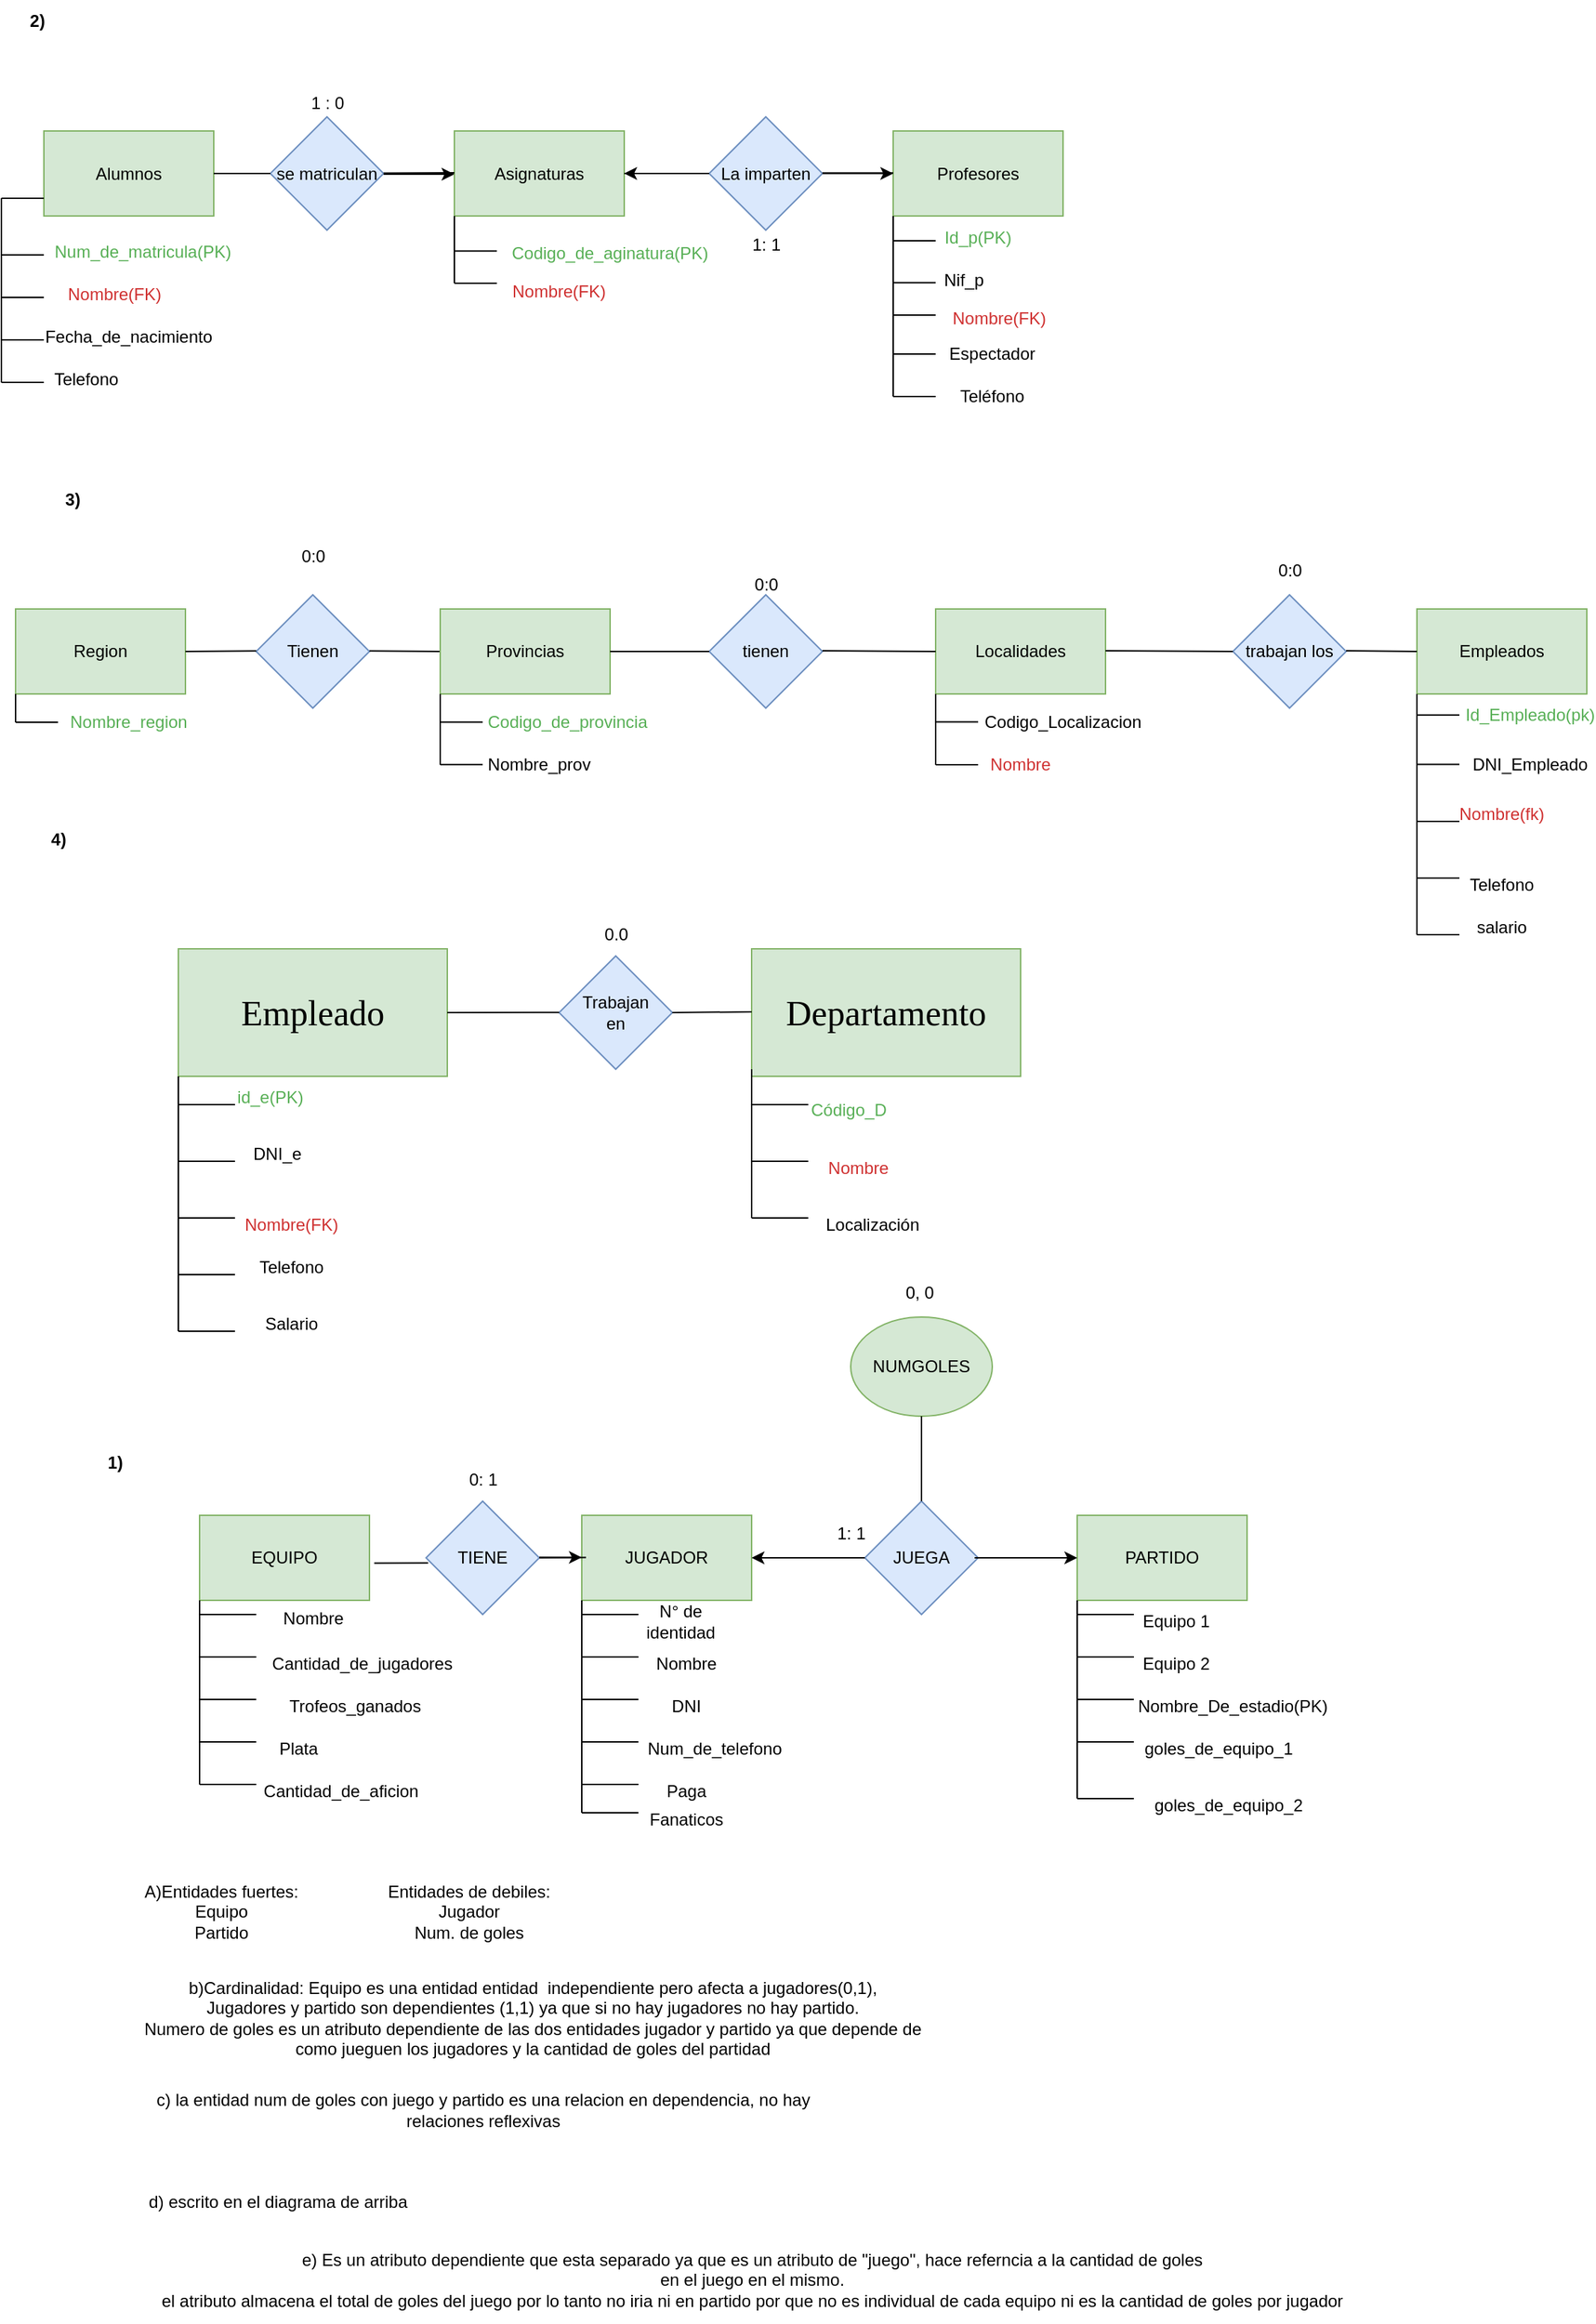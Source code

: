 <mxfile version="21.3.3" type="github">
  <diagram name="Página-1" id="0Hn8TfljZwWxdnF6DUkm">
    <mxGraphModel dx="897" dy="712" grid="1" gridSize="10" guides="1" tooltips="1" connect="1" arrows="1" fold="1" page="1" pageScale="1" pageWidth="827" pageHeight="1169" math="0" shadow="0">
      <root>
        <mxCell id="0" />
        <mxCell id="1" parent="0" />
        <mxCell id="utqlpFQej-7Dy-AqB1Q6-6" value="Alumnos" style="rounded=0;whiteSpace=wrap;html=1;fillColor=#d5e8d4;strokeColor=#82b366;" parent="1" vertex="1">
          <mxGeometry x="50" y="152.5" width="120" height="60" as="geometry" />
        </mxCell>
        <mxCell id="utqlpFQej-7Dy-AqB1Q6-8" value="Asignaturas" style="rounded=0;whiteSpace=wrap;html=1;fillColor=#d5e8d4;strokeColor=#82b366;" parent="1" vertex="1">
          <mxGeometry x="340" y="152.5" width="120" height="60" as="geometry" />
        </mxCell>
        <mxCell id="utqlpFQej-7Dy-AqB1Q6-10" value="se matriculan" style="rhombus;whiteSpace=wrap;html=1;fillColor=#dae8fc;strokeColor=#6c8ebf;" parent="1" vertex="1">
          <mxGeometry x="210" y="142.5" width="80" height="80" as="geometry" />
        </mxCell>
        <mxCell id="utqlpFQej-7Dy-AqB1Q6-14" value="" style="endArrow=none;html=1;rounded=0;entryX=0;entryY=0.5;entryDx=0;entryDy=0;exitX=1;exitY=0.5;exitDx=0;exitDy=0;" parent="1" source="utqlpFQej-7Dy-AqB1Q6-6" target="utqlpFQej-7Dy-AqB1Q6-10" edge="1">
          <mxGeometry width="50" height="50" relative="1" as="geometry">
            <mxPoint x="170" y="190" as="sourcePoint" />
            <mxPoint x="220" y="140" as="targetPoint" />
          </mxGeometry>
        </mxCell>
        <mxCell id="utqlpFQej-7Dy-AqB1Q6-16" value="" style="endArrow=none;html=1;rounded=0;" parent="1" edge="1">
          <mxGeometry width="50" height="50" relative="1" as="geometry">
            <mxPoint x="290" y="182.21" as="sourcePoint" />
            <mxPoint x="340" y="182" as="targetPoint" />
            <Array as="points" />
          </mxGeometry>
        </mxCell>
        <mxCell id="utqlpFQej-7Dy-AqB1Q6-17" value="Profesores" style="rounded=0;whiteSpace=wrap;html=1;fillColor=#d5e8d4;strokeColor=#82b366;" parent="1" vertex="1">
          <mxGeometry x="650" y="152.5" width="120" height="60" as="geometry" />
        </mxCell>
        <mxCell id="utqlpFQej-7Dy-AqB1Q6-18" value="La imparten" style="rhombus;whiteSpace=wrap;html=1;fillColor=#dae8fc;strokeColor=#6c8ebf;" parent="1" vertex="1">
          <mxGeometry x="520" y="142.5" width="80" height="80" as="geometry" />
        </mxCell>
        <mxCell id="utqlpFQej-7Dy-AqB1Q6-19" value="" style="endArrow=none;html=1;rounded=0;exitX=1;exitY=0.5;exitDx=0;exitDy=0;entryX=0;entryY=0.5;entryDx=0;entryDy=0;" parent="1" source="utqlpFQej-7Dy-AqB1Q6-8" target="utqlpFQej-7Dy-AqB1Q6-18" edge="1">
          <mxGeometry width="50" height="50" relative="1" as="geometry">
            <mxPoint x="470" y="182.16" as="sourcePoint" />
            <mxPoint x="530" y="182.16" as="targetPoint" />
          </mxGeometry>
        </mxCell>
        <mxCell id="utqlpFQej-7Dy-AqB1Q6-20" value="" style="endArrow=none;html=1;rounded=0;" parent="1" edge="1">
          <mxGeometry width="50" height="50" relative="1" as="geometry">
            <mxPoint x="600" y="182.16" as="sourcePoint" />
            <mxPoint x="650" y="182.16" as="targetPoint" />
          </mxGeometry>
        </mxCell>
        <mxCell id="utqlpFQej-7Dy-AqB1Q6-30" value="" style="endArrow=none;html=1;rounded=0;" parent="1" edge="1">
          <mxGeometry width="50" height="50" relative="1" as="geometry">
            <mxPoint x="20" y="200" as="sourcePoint" />
            <mxPoint x="50" y="200" as="targetPoint" />
            <Array as="points" />
          </mxGeometry>
        </mxCell>
        <mxCell id="utqlpFQej-7Dy-AqB1Q6-31" value="" style="endArrow=none;html=1;rounded=0;" parent="1" edge="1">
          <mxGeometry width="50" height="50" relative="1" as="geometry">
            <mxPoint x="20" y="330" as="sourcePoint" />
            <mxPoint x="20" y="200" as="targetPoint" />
          </mxGeometry>
        </mxCell>
        <mxCell id="utqlpFQej-7Dy-AqB1Q6-32" value="" style="endArrow=none;html=1;rounded=0;" parent="1" edge="1">
          <mxGeometry width="50" height="50" relative="1" as="geometry">
            <mxPoint x="20" y="240" as="sourcePoint" />
            <mxPoint x="50" y="240" as="targetPoint" />
            <Array as="points">
              <mxPoint x="40" y="240" />
            </Array>
          </mxGeometry>
        </mxCell>
        <mxCell id="utqlpFQej-7Dy-AqB1Q6-33" value="" style="endArrow=none;html=1;rounded=0;" parent="1" edge="1">
          <mxGeometry width="50" height="50" relative="1" as="geometry">
            <mxPoint x="20" y="270" as="sourcePoint" />
            <mxPoint x="50" y="270" as="targetPoint" />
            <Array as="points">
              <mxPoint x="40" y="270" />
            </Array>
          </mxGeometry>
        </mxCell>
        <mxCell id="utqlpFQej-7Dy-AqB1Q6-34" value="" style="endArrow=none;html=1;rounded=0;" parent="1" edge="1">
          <mxGeometry width="50" height="50" relative="1" as="geometry">
            <mxPoint x="20" y="300" as="sourcePoint" />
            <mxPoint x="50" y="300" as="targetPoint" />
            <Array as="points">
              <mxPoint x="40" y="300" />
            </Array>
          </mxGeometry>
        </mxCell>
        <mxCell id="utqlpFQej-7Dy-AqB1Q6-35" value="" style="endArrow=none;html=1;rounded=0;" parent="1" edge="1">
          <mxGeometry width="50" height="50" relative="1" as="geometry">
            <mxPoint x="20" y="330" as="sourcePoint" />
            <mxPoint x="50" y="330" as="targetPoint" />
            <Array as="points">
              <mxPoint x="40" y="330" />
            </Array>
          </mxGeometry>
        </mxCell>
        <mxCell id="utqlpFQej-7Dy-AqB1Q6-36" value="&lt;font color=&quot;#57af55&quot;&gt;Num_de_matricula(PK)&lt;/font&gt;" style="text;html=1;strokeColor=none;fillColor=none;align=center;verticalAlign=middle;whiteSpace=wrap;rounded=0;" parent="1" vertex="1">
          <mxGeometry x="55" y="222.5" width="130" height="30" as="geometry" />
        </mxCell>
        <mxCell id="utqlpFQej-7Dy-AqB1Q6-37" value="&lt;font color=&quot;#cf3030&quot;&gt;Nombre(FK)&lt;/font&gt;" style="text;html=1;strokeColor=none;fillColor=none;align=center;verticalAlign=middle;whiteSpace=wrap;rounded=0;" parent="1" vertex="1">
          <mxGeometry x="60" y="252.5" width="80" height="30" as="geometry" />
        </mxCell>
        <mxCell id="utqlpFQej-7Dy-AqB1Q6-38" value="Fecha_de_nacimiento" style="text;html=1;strokeColor=none;fillColor=none;align=center;verticalAlign=middle;whiteSpace=wrap;rounded=0;" parent="1" vertex="1">
          <mxGeometry x="40" y="282.5" width="140" height="30" as="geometry" />
        </mxCell>
        <mxCell id="utqlpFQej-7Dy-AqB1Q6-39" value="Telefono" style="text;html=1;strokeColor=none;fillColor=none;align=center;verticalAlign=middle;whiteSpace=wrap;rounded=0;" parent="1" vertex="1">
          <mxGeometry x="50" y="312.5" width="60" height="30" as="geometry" />
        </mxCell>
        <mxCell id="utqlpFQej-7Dy-AqB1Q6-40" value="" style="endArrow=none;html=1;rounded=0;" parent="1" edge="1">
          <mxGeometry width="50" height="50" relative="1" as="geometry">
            <mxPoint x="340" y="250" as="sourcePoint" />
            <mxPoint x="340" y="212.5" as="targetPoint" />
          </mxGeometry>
        </mxCell>
        <mxCell id="utqlpFQej-7Dy-AqB1Q6-41" value="" style="endArrow=none;html=1;rounded=0;" parent="1" edge="1">
          <mxGeometry width="50" height="50" relative="1" as="geometry">
            <mxPoint x="340" y="237.26" as="sourcePoint" />
            <mxPoint x="370" y="237.26" as="targetPoint" />
            <Array as="points">
              <mxPoint x="360" y="237.26" />
            </Array>
          </mxGeometry>
        </mxCell>
        <mxCell id="utqlpFQej-7Dy-AqB1Q6-42" value="" style="endArrow=none;html=1;rounded=0;" parent="1" edge="1">
          <mxGeometry width="50" height="50" relative="1" as="geometry">
            <mxPoint x="340" y="260" as="sourcePoint" />
            <mxPoint x="340" y="245" as="targetPoint" />
          </mxGeometry>
        </mxCell>
        <mxCell id="utqlpFQej-7Dy-AqB1Q6-43" value="" style="endArrow=none;html=1;rounded=0;" parent="1" edge="1">
          <mxGeometry width="50" height="50" relative="1" as="geometry">
            <mxPoint x="340" y="260" as="sourcePoint" />
            <mxPoint x="370" y="260" as="targetPoint" />
            <Array as="points">
              <mxPoint x="360" y="260" />
            </Array>
          </mxGeometry>
        </mxCell>
        <mxCell id="utqlpFQej-7Dy-AqB1Q6-44" value="&lt;font color=&quot;#57af55&quot;&gt;Codigo_de_aginatura(PK)&lt;/font&gt;" style="text;html=1;strokeColor=none;fillColor=none;align=center;verticalAlign=middle;whiteSpace=wrap;rounded=0;" parent="1" vertex="1">
          <mxGeometry x="390" y="225" width="120" height="27.5" as="geometry" />
        </mxCell>
        <mxCell id="utqlpFQej-7Dy-AqB1Q6-45" value="&lt;font color=&quot;#cf3030&quot;&gt;Nombre(FK)&lt;/font&gt;" style="text;html=1;strokeColor=none;fillColor=none;align=center;verticalAlign=middle;whiteSpace=wrap;rounded=0;" parent="1" vertex="1">
          <mxGeometry x="354" y="252.5" width="120" height="27.5" as="geometry" />
        </mxCell>
        <mxCell id="utqlpFQej-7Dy-AqB1Q6-46" value="" style="endArrow=none;html=1;rounded=0;" parent="1" edge="1">
          <mxGeometry width="50" height="50" relative="1" as="geometry">
            <mxPoint x="650" y="250" as="sourcePoint" />
            <mxPoint x="650" y="212.5" as="targetPoint" />
          </mxGeometry>
        </mxCell>
        <mxCell id="utqlpFQej-7Dy-AqB1Q6-47" value="" style="endArrow=none;html=1;rounded=0;" parent="1" edge="1">
          <mxGeometry width="50" height="50" relative="1" as="geometry">
            <mxPoint x="650" y="230" as="sourcePoint" />
            <mxPoint x="680" y="230" as="targetPoint" />
            <Array as="points">
              <mxPoint x="670" y="230" />
            </Array>
          </mxGeometry>
        </mxCell>
        <mxCell id="utqlpFQej-7Dy-AqB1Q6-48" value="" style="endArrow=none;html=1;rounded=0;" parent="1" edge="1">
          <mxGeometry width="50" height="50" relative="1" as="geometry">
            <mxPoint x="650" y="259.6" as="sourcePoint" />
            <mxPoint x="680" y="259.6" as="targetPoint" />
            <Array as="points">
              <mxPoint x="670" y="259.6" />
            </Array>
          </mxGeometry>
        </mxCell>
        <mxCell id="utqlpFQej-7Dy-AqB1Q6-49" value="" style="endArrow=none;html=1;rounded=0;" parent="1" edge="1">
          <mxGeometry width="50" height="50" relative="1" as="geometry">
            <mxPoint x="650" y="286.25" as="sourcePoint" />
            <mxPoint x="650" y="248.75" as="targetPoint" />
          </mxGeometry>
        </mxCell>
        <mxCell id="utqlpFQej-7Dy-AqB1Q6-50" value="" style="endArrow=none;html=1;rounded=0;" parent="1" edge="1">
          <mxGeometry width="50" height="50" relative="1" as="geometry">
            <mxPoint x="650" y="282.5" as="sourcePoint" />
            <mxPoint x="680" y="282.5" as="targetPoint" />
            <Array as="points">
              <mxPoint x="670" y="282.5" />
            </Array>
          </mxGeometry>
        </mxCell>
        <mxCell id="utqlpFQej-7Dy-AqB1Q6-51" value="" style="endArrow=none;html=1;rounded=0;" parent="1" edge="1">
          <mxGeometry width="50" height="50" relative="1" as="geometry">
            <mxPoint x="650" y="310" as="sourcePoint" />
            <mxPoint x="680" y="310" as="targetPoint" />
            <Array as="points" />
          </mxGeometry>
        </mxCell>
        <mxCell id="utqlpFQej-7Dy-AqB1Q6-52" value="" style="endArrow=none;html=1;rounded=0;" parent="1" edge="1">
          <mxGeometry width="50" height="50" relative="1" as="geometry">
            <mxPoint x="650" y="310" as="sourcePoint" />
            <mxPoint x="650" y="282.5" as="targetPoint" />
          </mxGeometry>
        </mxCell>
        <mxCell id="utqlpFQej-7Dy-AqB1Q6-53" value="" style="endArrow=none;html=1;rounded=0;" parent="1" edge="1">
          <mxGeometry width="50" height="50" relative="1" as="geometry">
            <mxPoint x="650" y="340.0" as="sourcePoint" />
            <mxPoint x="680" y="340.0" as="targetPoint" />
            <Array as="points">
              <mxPoint x="670" y="340.0" />
            </Array>
          </mxGeometry>
        </mxCell>
        <mxCell id="utqlpFQej-7Dy-AqB1Q6-54" value="&lt;font color=&quot;#57af55&quot;&gt;Id_p(PK)&lt;/font&gt;" style="text;html=1;strokeColor=none;fillColor=none;align=center;verticalAlign=middle;whiteSpace=wrap;rounded=0;" parent="1" vertex="1">
          <mxGeometry x="680" y="212.5" width="60" height="30" as="geometry" />
        </mxCell>
        <mxCell id="utqlpFQej-7Dy-AqB1Q6-55" value="&lt;font color=&quot;#cf3030&quot;&gt;Nombre(FK)&lt;/font&gt;" style="text;html=1;strokeColor=none;fillColor=none;align=center;verticalAlign=middle;whiteSpace=wrap;rounded=0;" parent="1" vertex="1">
          <mxGeometry x="700" y="270" width="50" height="30" as="geometry" />
        </mxCell>
        <mxCell id="utqlpFQej-7Dy-AqB1Q6-56" value="Nif_p" style="text;html=1;strokeColor=none;fillColor=none;align=center;verticalAlign=middle;whiteSpace=wrap;rounded=0;" parent="1" vertex="1">
          <mxGeometry x="670" y="242.5" width="60" height="30" as="geometry" />
        </mxCell>
        <mxCell id="utqlpFQej-7Dy-AqB1Q6-57" value="" style="endArrow=none;html=1;rounded=0;" parent="1" edge="1">
          <mxGeometry width="50" height="50" relative="1" as="geometry">
            <mxPoint x="650" y="340" as="sourcePoint" />
            <mxPoint x="650" y="300" as="targetPoint" />
          </mxGeometry>
        </mxCell>
        <mxCell id="utqlpFQej-7Dy-AqB1Q6-58" value="Espectador" style="text;html=1;strokeColor=none;fillColor=none;align=center;verticalAlign=middle;whiteSpace=wrap;rounded=0;" parent="1" vertex="1">
          <mxGeometry x="690" y="290" width="60" height="40" as="geometry" />
        </mxCell>
        <mxCell id="utqlpFQej-7Dy-AqB1Q6-59" value="Teléfono" style="text;html=1;strokeColor=none;fillColor=none;align=center;verticalAlign=middle;whiteSpace=wrap;rounded=0;" parent="1" vertex="1">
          <mxGeometry x="690" y="320" width="60" height="40" as="geometry" />
        </mxCell>
        <mxCell id="utqlpFQej-7Dy-AqB1Q6-60" value="&lt;b&gt;2)&lt;/b&gt;" style="text;html=1;align=center;verticalAlign=middle;resizable=0;points=[];autosize=1;strokeColor=none;fillColor=none;" parent="1" vertex="1">
          <mxGeometry x="30" y="60" width="30" height="30" as="geometry" />
        </mxCell>
        <mxCell id="utqlpFQej-7Dy-AqB1Q6-61" value="&lt;b&gt;3)&lt;/b&gt;" style="text;html=1;align=center;verticalAlign=middle;resizable=0;points=[];autosize=1;strokeColor=none;fillColor=none;" parent="1" vertex="1">
          <mxGeometry x="55" y="398" width="30" height="30" as="geometry" />
        </mxCell>
        <mxCell id="utqlpFQej-7Dy-AqB1Q6-62" value="Region" style="rounded=0;whiteSpace=wrap;html=1;fillColor=#d5e8d4;strokeColor=#82b366;" parent="1" vertex="1">
          <mxGeometry x="30" y="490" width="120" height="60" as="geometry" />
        </mxCell>
        <mxCell id="utqlpFQej-7Dy-AqB1Q6-63" value="Tienen" style="rhombus;whiteSpace=wrap;html=1;fillColor=#dae8fc;strokeColor=#6c8ebf;" parent="1" vertex="1">
          <mxGeometry x="200" y="480" width="80" height="80" as="geometry" />
        </mxCell>
        <mxCell id="utqlpFQej-7Dy-AqB1Q6-65" value="" style="endArrow=none;html=1;rounded=0;entryX=0;entryY=0.5;entryDx=0;entryDy=0;exitX=1;exitY=0.5;exitDx=0;exitDy=0;" parent="1" source="utqlpFQej-7Dy-AqB1Q6-62" edge="1">
          <mxGeometry width="50" height="50" relative="1" as="geometry">
            <mxPoint x="160" y="519.57" as="sourcePoint" />
            <mxPoint x="200" y="519.57" as="targetPoint" />
          </mxGeometry>
        </mxCell>
        <mxCell id="utqlpFQej-7Dy-AqB1Q6-66" value="" style="endArrow=none;html=1;rounded=0;exitX=1;exitY=0.5;exitDx=0;exitDy=0;" parent="1" edge="1">
          <mxGeometry width="50" height="50" relative="1" as="geometry">
            <mxPoint x="280" y="519.57" as="sourcePoint" />
            <mxPoint x="330" y="520" as="targetPoint" />
          </mxGeometry>
        </mxCell>
        <mxCell id="utqlpFQej-7Dy-AqB1Q6-67" value="Provincias" style="rounded=0;whiteSpace=wrap;html=1;fillColor=#d5e8d4;strokeColor=#82b366;" parent="1" vertex="1">
          <mxGeometry x="330" y="490" width="120" height="60" as="geometry" />
        </mxCell>
        <mxCell id="utqlpFQej-7Dy-AqB1Q6-68" value="" style="endArrow=classic;html=1;rounded=0;entryX=1;entryY=0.5;entryDx=0;entryDy=0;" parent="1" source="utqlpFQej-7Dy-AqB1Q6-18" target="utqlpFQej-7Dy-AqB1Q6-8" edge="1">
          <mxGeometry width="50" height="50" relative="1" as="geometry">
            <mxPoint x="474" y="202.5" as="sourcePoint" />
            <mxPoint x="524" y="152.5" as="targetPoint" />
          </mxGeometry>
        </mxCell>
        <mxCell id="utqlpFQej-7Dy-AqB1Q6-69" value="" style="endArrow=classic;html=1;rounded=0;entryX=0;entryY=0.5;entryDx=0;entryDy=0;" parent="1" source="utqlpFQej-7Dy-AqB1Q6-18" target="utqlpFQej-7Dy-AqB1Q6-17" edge="1">
          <mxGeometry width="50" height="50" relative="1" as="geometry">
            <mxPoint x="660" y="170" as="sourcePoint" />
            <mxPoint x="600" y="170" as="targetPoint" />
          </mxGeometry>
        </mxCell>
        <mxCell id="utqlpFQej-7Dy-AqB1Q6-70" value="" style="endArrow=classic;html=1;rounded=0;" parent="1" edge="1">
          <mxGeometry width="50" height="50" relative="1" as="geometry">
            <mxPoint x="290" y="183" as="sourcePoint" />
            <mxPoint x="340" y="183" as="targetPoint" />
          </mxGeometry>
        </mxCell>
        <mxCell id="utqlpFQej-7Dy-AqB1Q6-71" value="tienen" style="rhombus;whiteSpace=wrap;html=1;fillColor=#dae8fc;strokeColor=#6c8ebf;" parent="1" vertex="1">
          <mxGeometry x="520" y="480" width="80" height="80" as="geometry" />
        </mxCell>
        <mxCell id="utqlpFQej-7Dy-AqB1Q6-72" value="Localidades" style="rounded=0;whiteSpace=wrap;html=1;fillColor=#d5e8d4;strokeColor=#82b366;" parent="1" vertex="1">
          <mxGeometry x="680" y="490" width="120" height="60" as="geometry" />
        </mxCell>
        <mxCell id="utqlpFQej-7Dy-AqB1Q6-73" value="trabajan los" style="rhombus;whiteSpace=wrap;html=1;fillColor=#dae8fc;strokeColor=#6c8ebf;" parent="1" vertex="1">
          <mxGeometry x="890" y="480" width="80" height="80" as="geometry" />
        </mxCell>
        <mxCell id="utqlpFQej-7Dy-AqB1Q6-74" value="Empleados" style="rounded=0;whiteSpace=wrap;html=1;fillColor=#d5e8d4;strokeColor=#82b366;" parent="1" vertex="1">
          <mxGeometry x="1020" y="490" width="120" height="60" as="geometry" />
        </mxCell>
        <mxCell id="utqlpFQej-7Dy-AqB1Q6-75" value="" style="endArrow=none;html=1;rounded=0;" parent="1" edge="1">
          <mxGeometry width="50" height="50" relative="1" as="geometry">
            <mxPoint x="30" y="570" as="sourcePoint" />
            <mxPoint x="30" y="550" as="targetPoint" />
          </mxGeometry>
        </mxCell>
        <mxCell id="utqlpFQej-7Dy-AqB1Q6-77" value="" style="endArrow=none;html=1;rounded=0;" parent="1" edge="1">
          <mxGeometry width="50" height="50" relative="1" as="geometry">
            <mxPoint x="30" y="570" as="sourcePoint" />
            <mxPoint x="60" y="570" as="targetPoint" />
            <Array as="points">
              <mxPoint x="50" y="570" />
            </Array>
          </mxGeometry>
        </mxCell>
        <mxCell id="utqlpFQej-7Dy-AqB1Q6-78" value="&lt;font color=&quot;#57af55&quot;&gt;Nombre_region&lt;/font&gt;" style="text;html=1;strokeColor=none;fillColor=none;align=center;verticalAlign=middle;whiteSpace=wrap;rounded=0;" parent="1" vertex="1">
          <mxGeometry x="80" y="555" width="60" height="30" as="geometry" />
        </mxCell>
        <mxCell id="utqlpFQej-7Dy-AqB1Q6-81" value="" style="endArrow=none;html=1;rounded=0;" parent="1" edge="1">
          <mxGeometry width="50" height="50" relative="1" as="geometry">
            <mxPoint x="330" y="590" as="sourcePoint" />
            <mxPoint x="330" y="550" as="targetPoint" />
          </mxGeometry>
        </mxCell>
        <mxCell id="utqlpFQej-7Dy-AqB1Q6-82" value="" style="endArrow=none;html=1;rounded=0;" parent="1" edge="1">
          <mxGeometry width="50" height="50" relative="1" as="geometry">
            <mxPoint x="330" y="569.89" as="sourcePoint" />
            <mxPoint x="360" y="569.89" as="targetPoint" />
            <Array as="points">
              <mxPoint x="350" y="569.89" />
            </Array>
          </mxGeometry>
        </mxCell>
        <mxCell id="utqlpFQej-7Dy-AqB1Q6-83" value="" style="endArrow=none;html=1;rounded=0;" parent="1" edge="1">
          <mxGeometry width="50" height="50" relative="1" as="geometry">
            <mxPoint x="330" y="599.93" as="sourcePoint" />
            <mxPoint x="360" y="599.93" as="targetPoint" />
            <Array as="points">
              <mxPoint x="350" y="599.93" />
            </Array>
          </mxGeometry>
        </mxCell>
        <mxCell id="utqlpFQej-7Dy-AqB1Q6-84" value="&lt;font color=&quot;#57af55&quot;&gt;Codigo_de_provincia&lt;/font&gt;" style="text;html=1;strokeColor=none;fillColor=none;align=center;verticalAlign=middle;whiteSpace=wrap;rounded=0;" parent="1" vertex="1">
          <mxGeometry x="390" y="555" width="60" height="30" as="geometry" />
        </mxCell>
        <mxCell id="utqlpFQej-7Dy-AqB1Q6-85" value="Nombre_prov" style="text;html=1;strokeColor=none;fillColor=none;align=center;verticalAlign=middle;whiteSpace=wrap;rounded=0;" parent="1" vertex="1">
          <mxGeometry x="370" y="585" width="60" height="30" as="geometry" />
        </mxCell>
        <mxCell id="utqlpFQej-7Dy-AqB1Q6-86" value="" style="endArrow=none;html=1;rounded=0;" parent="1" edge="1">
          <mxGeometry width="50" height="50" relative="1" as="geometry">
            <mxPoint x="330" y="590" as="sourcePoint" />
            <mxPoint x="330" y="590" as="targetPoint" />
            <Array as="points">
              <mxPoint x="330" y="600" />
            </Array>
          </mxGeometry>
        </mxCell>
        <mxCell id="utqlpFQej-7Dy-AqB1Q6-87" value="" style="endArrow=none;html=1;rounded=0;" parent="1" edge="1">
          <mxGeometry width="50" height="50" relative="1" as="geometry">
            <mxPoint x="680" y="580" as="sourcePoint" />
            <mxPoint x="680" y="550" as="targetPoint" />
          </mxGeometry>
        </mxCell>
        <mxCell id="utqlpFQej-7Dy-AqB1Q6-88" value="" style="endArrow=none;html=1;rounded=0;" parent="1" edge="1">
          <mxGeometry width="50" height="50" relative="1" as="geometry">
            <mxPoint x="680" y="569.8" as="sourcePoint" />
            <mxPoint x="710" y="569.8" as="targetPoint" />
            <Array as="points">
              <mxPoint x="700" y="569.8" />
            </Array>
          </mxGeometry>
        </mxCell>
        <mxCell id="utqlpFQej-7Dy-AqB1Q6-89" value="Codigo_Localizacion" style="text;html=1;strokeColor=none;fillColor=none;align=center;verticalAlign=middle;whiteSpace=wrap;rounded=0;" parent="1" vertex="1">
          <mxGeometry x="740" y="555" width="60" height="30" as="geometry" />
        </mxCell>
        <mxCell id="utqlpFQej-7Dy-AqB1Q6-90" value="" style="endArrow=none;html=1;rounded=0;" parent="1" edge="1">
          <mxGeometry width="50" height="50" relative="1" as="geometry">
            <mxPoint x="680" y="600" as="sourcePoint" />
            <mxPoint x="710" y="600" as="targetPoint" />
            <Array as="points">
              <mxPoint x="700" y="600" />
            </Array>
          </mxGeometry>
        </mxCell>
        <mxCell id="utqlpFQej-7Dy-AqB1Q6-91" value="&lt;font color=&quot;#cf3030&quot;&gt;Nombre&lt;/font&gt;" style="text;html=1;strokeColor=none;fillColor=none;align=center;verticalAlign=middle;whiteSpace=wrap;rounded=0;" parent="1" vertex="1">
          <mxGeometry x="710" y="585" width="60" height="30" as="geometry" />
        </mxCell>
        <mxCell id="utqlpFQej-7Dy-AqB1Q6-93" value="" style="endArrow=none;html=1;rounded=0;" parent="1" edge="1">
          <mxGeometry width="50" height="50" relative="1" as="geometry">
            <mxPoint x="680" y="600" as="sourcePoint" />
            <mxPoint x="680" y="572.5" as="targetPoint" />
          </mxGeometry>
        </mxCell>
        <mxCell id="utqlpFQej-7Dy-AqB1Q6-94" value="" style="endArrow=none;html=1;rounded=0;entryX=0;entryY=1;entryDx=0;entryDy=0;" parent="1" target="utqlpFQej-7Dy-AqB1Q6-74" edge="1">
          <mxGeometry width="50" height="50" relative="1" as="geometry">
            <mxPoint x="1020" y="720" as="sourcePoint" />
            <mxPoint x="1170" y="560" as="targetPoint" />
          </mxGeometry>
        </mxCell>
        <mxCell id="utqlpFQej-7Dy-AqB1Q6-95" value="" style="endArrow=none;html=1;rounded=0;" parent="1" edge="1">
          <mxGeometry width="50" height="50" relative="1" as="geometry">
            <mxPoint x="1020" y="564.89" as="sourcePoint" />
            <mxPoint x="1050" y="564.89" as="targetPoint" />
            <Array as="points">
              <mxPoint x="1040" y="564.89" />
            </Array>
          </mxGeometry>
        </mxCell>
        <mxCell id="utqlpFQej-7Dy-AqB1Q6-96" value="" style="endArrow=none;html=1;rounded=0;" parent="1" edge="1">
          <mxGeometry width="50" height="50" relative="1" as="geometry">
            <mxPoint x="1020" y="599.76" as="sourcePoint" />
            <mxPoint x="1050" y="599.76" as="targetPoint" />
            <Array as="points">
              <mxPoint x="1040" y="599.76" />
            </Array>
          </mxGeometry>
        </mxCell>
        <mxCell id="utqlpFQej-7Dy-AqB1Q6-97" value="" style="endArrow=none;html=1;rounded=0;" parent="1" edge="1">
          <mxGeometry width="50" height="50" relative="1" as="geometry">
            <mxPoint x="1020" y="640" as="sourcePoint" />
            <mxPoint x="1050" y="640" as="targetPoint" />
            <Array as="points">
              <mxPoint x="1040" y="640" />
            </Array>
          </mxGeometry>
        </mxCell>
        <mxCell id="utqlpFQej-7Dy-AqB1Q6-98" value="" style="endArrow=none;html=1;rounded=0;" parent="1" edge="1">
          <mxGeometry width="50" height="50" relative="1" as="geometry">
            <mxPoint x="1020" y="680" as="sourcePoint" />
            <mxPoint x="1050" y="680" as="targetPoint" />
            <Array as="points">
              <mxPoint x="1040" y="680" />
            </Array>
          </mxGeometry>
        </mxCell>
        <mxCell id="utqlpFQej-7Dy-AqB1Q6-99" value="" style="endArrow=none;html=1;rounded=0;" parent="1" edge="1">
          <mxGeometry width="50" height="50" relative="1" as="geometry">
            <mxPoint x="1020" y="720" as="sourcePoint" />
            <mxPoint x="1050" y="720" as="targetPoint" />
            <Array as="points">
              <mxPoint x="1040" y="720" />
            </Array>
          </mxGeometry>
        </mxCell>
        <mxCell id="utqlpFQej-7Dy-AqB1Q6-100" value="&lt;font color=&quot;#57af55&quot;&gt;Id_Empleado(pk)&lt;/font&gt;" style="text;html=1;strokeColor=none;fillColor=none;align=center;verticalAlign=middle;whiteSpace=wrap;rounded=0;" parent="1" vertex="1">
          <mxGeometry x="1070" y="550" width="60" height="30" as="geometry" />
        </mxCell>
        <mxCell id="utqlpFQej-7Dy-AqB1Q6-102" value="DNI_Empleado" style="text;html=1;strokeColor=none;fillColor=none;align=center;verticalAlign=middle;whiteSpace=wrap;rounded=0;" parent="1" vertex="1">
          <mxGeometry x="1070" y="585" width="60" height="30" as="geometry" />
        </mxCell>
        <mxCell id="utqlpFQej-7Dy-AqB1Q6-103" value="&lt;font color=&quot;#cf3030&quot;&gt;Nombre(fk)&lt;/font&gt;" style="text;html=1;strokeColor=none;fillColor=none;align=center;verticalAlign=middle;whiteSpace=wrap;rounded=0;" parent="1" vertex="1">
          <mxGeometry x="1050" y="620" width="60" height="30" as="geometry" />
        </mxCell>
        <mxCell id="utqlpFQej-7Dy-AqB1Q6-104" value="Telefono" style="text;html=1;strokeColor=none;fillColor=none;align=center;verticalAlign=middle;whiteSpace=wrap;rounded=0;" parent="1" vertex="1">
          <mxGeometry x="1050" y="670" width="60" height="30" as="geometry" />
        </mxCell>
        <mxCell id="utqlpFQej-7Dy-AqB1Q6-105" value="salario" style="text;html=1;strokeColor=none;fillColor=none;align=center;verticalAlign=middle;whiteSpace=wrap;rounded=0;" parent="1" vertex="1">
          <mxGeometry x="1050" y="700" width="60" height="30" as="geometry" />
        </mxCell>
        <mxCell id="utqlpFQej-7Dy-AqB1Q6-106" value="" style="endArrow=none;html=1;rounded=0;" parent="1" edge="1">
          <mxGeometry width="50" height="50" relative="1" as="geometry">
            <mxPoint x="450" y="520" as="sourcePoint" />
            <mxPoint x="520" y="520" as="targetPoint" />
          </mxGeometry>
        </mxCell>
        <mxCell id="utqlpFQej-7Dy-AqB1Q6-107" value="" style="endArrow=none;html=1;rounded=0;entryX=0;entryY=0.5;entryDx=0;entryDy=0;" parent="1" target="utqlpFQej-7Dy-AqB1Q6-72" edge="1">
          <mxGeometry width="50" height="50" relative="1" as="geometry">
            <mxPoint x="600" y="519.44" as="sourcePoint" />
            <mxPoint x="670" y="519.44" as="targetPoint" />
          </mxGeometry>
        </mxCell>
        <mxCell id="utqlpFQej-7Dy-AqB1Q6-108" value="" style="endArrow=none;html=1;rounded=0;entryX=0;entryY=0.5;entryDx=0;entryDy=0;" parent="1" target="utqlpFQej-7Dy-AqB1Q6-73" edge="1">
          <mxGeometry width="50" height="50" relative="1" as="geometry">
            <mxPoint x="800" y="519.44" as="sourcePoint" />
            <mxPoint x="880" y="520" as="targetPoint" />
          </mxGeometry>
        </mxCell>
        <mxCell id="utqlpFQej-7Dy-AqB1Q6-109" value="" style="endArrow=none;html=1;rounded=0;entryX=0;entryY=0.5;entryDx=0;entryDy=0;" parent="1" target="utqlpFQej-7Dy-AqB1Q6-74" edge="1">
          <mxGeometry width="50" height="50" relative="1" as="geometry">
            <mxPoint x="970" y="519.44" as="sourcePoint" />
            <mxPoint x="1050" y="520" as="targetPoint" />
          </mxGeometry>
        </mxCell>
        <mxCell id="utqlpFQej-7Dy-AqB1Q6-111" value="&lt;b&gt;4)&lt;/b&gt;" style="text;html=1;align=center;verticalAlign=middle;resizable=0;points=[];autosize=1;strokeColor=none;fillColor=none;" parent="1" vertex="1">
          <mxGeometry x="45" y="638" width="30" height="30" as="geometry" />
        </mxCell>
        <mxCell id="utqlpFQej-7Dy-AqB1Q6-112" value="&lt;font face=&quot;Lucida Console&quot; style=&quot;font-size: 25px;&quot;&gt;Empleado&lt;/font&gt;" style="rounded=0;whiteSpace=wrap;html=1;fillColor=#d5e8d4;strokeColor=#82b366;" parent="1" vertex="1">
          <mxGeometry x="145" y="730" width="190" height="90" as="geometry" />
        </mxCell>
        <mxCell id="utqlpFQej-7Dy-AqB1Q6-114" value="Trabajan&lt;br&gt;en" style="rhombus;whiteSpace=wrap;html=1;fillColor=#dae8fc;strokeColor=#6c8ebf;" parent="1" vertex="1">
          <mxGeometry x="414" y="735" width="80" height="80" as="geometry" />
        </mxCell>
        <mxCell id="utqlpFQej-7Dy-AqB1Q6-115" value="&lt;font face=&quot;Lucida Console&quot; style=&quot;font-size: 25px;&quot;&gt;Departamento&lt;/font&gt;" style="rounded=0;whiteSpace=wrap;html=1;fillColor=#d5e8d4;strokeColor=#82b366;" parent="1" vertex="1">
          <mxGeometry x="550" y="730" width="190" height="90" as="geometry" />
        </mxCell>
        <mxCell id="utqlpFQej-7Dy-AqB1Q6-116" value="" style="endArrow=none;html=1;rounded=0;" parent="1" edge="1">
          <mxGeometry width="50" height="50" relative="1" as="geometry">
            <mxPoint x="145" y="1000" as="sourcePoint" />
            <mxPoint x="145" y="820" as="targetPoint" />
          </mxGeometry>
        </mxCell>
        <mxCell id="utqlpFQej-7Dy-AqB1Q6-117" value="" style="endArrow=none;html=1;rounded=0;" parent="1" edge="1">
          <mxGeometry width="50" height="50" relative="1" as="geometry">
            <mxPoint x="145" y="840" as="sourcePoint" />
            <mxPoint x="185" y="840" as="targetPoint" />
          </mxGeometry>
        </mxCell>
        <mxCell id="utqlpFQej-7Dy-AqB1Q6-118" value="" style="endArrow=none;html=1;rounded=0;" parent="1" edge="1">
          <mxGeometry width="50" height="50" relative="1" as="geometry">
            <mxPoint x="145" y="880" as="sourcePoint" />
            <mxPoint x="185" y="880" as="targetPoint" />
          </mxGeometry>
        </mxCell>
        <mxCell id="utqlpFQej-7Dy-AqB1Q6-119" value="" style="endArrow=none;html=1;rounded=0;" parent="1" edge="1">
          <mxGeometry width="50" height="50" relative="1" as="geometry">
            <mxPoint x="145" y="920" as="sourcePoint" />
            <mxPoint x="185" y="920" as="targetPoint" />
          </mxGeometry>
        </mxCell>
        <mxCell id="utqlpFQej-7Dy-AqB1Q6-120" value="" style="endArrow=none;html=1;rounded=0;" parent="1" edge="1">
          <mxGeometry width="50" height="50" relative="1" as="geometry">
            <mxPoint x="145" y="960" as="sourcePoint" />
            <mxPoint x="185" y="960" as="targetPoint" />
          </mxGeometry>
        </mxCell>
        <mxCell id="utqlpFQej-7Dy-AqB1Q6-122" value="" style="endArrow=none;html=1;rounded=0;" parent="1" edge="1">
          <mxGeometry width="50" height="50" relative="1" as="geometry">
            <mxPoint x="145" y="1000" as="sourcePoint" />
            <mxPoint x="185" y="1000" as="targetPoint" />
          </mxGeometry>
        </mxCell>
        <mxCell id="utqlpFQej-7Dy-AqB1Q6-123" value="&lt;font color=&quot;#57af55&quot;&gt;id_e(PK)&lt;/font&gt;" style="text;html=1;strokeColor=none;fillColor=none;align=center;verticalAlign=middle;whiteSpace=wrap;rounded=0;" parent="1" vertex="1">
          <mxGeometry x="180" y="820" width="60" height="30" as="geometry" />
        </mxCell>
        <mxCell id="utqlpFQej-7Dy-AqB1Q6-124" value="DNI_e" style="text;html=1;strokeColor=none;fillColor=none;align=center;verticalAlign=middle;whiteSpace=wrap;rounded=0;" parent="1" vertex="1">
          <mxGeometry x="185" y="860" width="60" height="30" as="geometry" />
        </mxCell>
        <mxCell id="utqlpFQej-7Dy-AqB1Q6-125" value="&lt;font color=&quot;#cf3030&quot;&gt;Nombre(FK)&lt;/font&gt;" style="text;html=1;strokeColor=none;fillColor=none;align=center;verticalAlign=middle;whiteSpace=wrap;rounded=0;" parent="1" vertex="1">
          <mxGeometry x="195" y="910" width="60" height="30" as="geometry" />
        </mxCell>
        <mxCell id="utqlpFQej-7Dy-AqB1Q6-126" value="Telefono" style="text;html=1;strokeColor=none;fillColor=none;align=center;verticalAlign=middle;whiteSpace=wrap;rounded=0;" parent="1" vertex="1">
          <mxGeometry x="195" y="940" width="60" height="30" as="geometry" />
        </mxCell>
        <mxCell id="utqlpFQej-7Dy-AqB1Q6-127" value="Salario" style="text;html=1;strokeColor=none;fillColor=none;align=center;verticalAlign=middle;whiteSpace=wrap;rounded=0;" parent="1" vertex="1">
          <mxGeometry x="195" y="980" width="60" height="30" as="geometry" />
        </mxCell>
        <mxCell id="utqlpFQej-7Dy-AqB1Q6-130" value="" style="endArrow=none;html=1;rounded=0;" parent="1" edge="1">
          <mxGeometry width="50" height="50" relative="1" as="geometry">
            <mxPoint x="550" y="920" as="sourcePoint" />
            <mxPoint x="550" y="815" as="targetPoint" />
          </mxGeometry>
        </mxCell>
        <mxCell id="utqlpFQej-7Dy-AqB1Q6-131" value="" style="endArrow=none;html=1;rounded=0;" parent="1" edge="1">
          <mxGeometry width="50" height="50" relative="1" as="geometry">
            <mxPoint x="550" y="840" as="sourcePoint" />
            <mxPoint x="590" y="840" as="targetPoint" />
          </mxGeometry>
        </mxCell>
        <mxCell id="utqlpFQej-7Dy-AqB1Q6-132" value="" style="endArrow=none;html=1;rounded=0;" parent="1" edge="1">
          <mxGeometry width="50" height="50" relative="1" as="geometry">
            <mxPoint x="550" y="880" as="sourcePoint" />
            <mxPoint x="590" y="880" as="targetPoint" />
          </mxGeometry>
        </mxCell>
        <mxCell id="utqlpFQej-7Dy-AqB1Q6-133" value="" style="endArrow=none;html=1;rounded=0;" parent="1" edge="1">
          <mxGeometry width="50" height="50" relative="1" as="geometry">
            <mxPoint x="550" y="920" as="sourcePoint" />
            <mxPoint x="590" y="920" as="targetPoint" />
          </mxGeometry>
        </mxCell>
        <mxCell id="utqlpFQej-7Dy-AqB1Q6-134" value="&lt;font color=&quot;#57af55&quot;&gt;Código_D&lt;/font&gt;" style="text;whiteSpace=wrap;html=1;" parent="1" vertex="1">
          <mxGeometry x="590" y="830" width="220" height="40" as="geometry" />
        </mxCell>
        <mxCell id="utqlpFQej-7Dy-AqB1Q6-135" value="&lt;font color=&quot;#cf3030&quot;&gt;Nombre&lt;/font&gt;" style="text;html=1;align=center;verticalAlign=middle;resizable=0;points=[];autosize=1;strokeColor=none;fillColor=none;" parent="1" vertex="1">
          <mxGeometry x="590" y="870" width="70" height="30" as="geometry" />
        </mxCell>
        <mxCell id="utqlpFQej-7Dy-AqB1Q6-138" value="Localización" style="text;html=1;align=center;verticalAlign=middle;resizable=0;points=[];autosize=1;strokeColor=none;fillColor=none;" parent="1" vertex="1">
          <mxGeometry x="590" y="910" width="90" height="30" as="geometry" />
        </mxCell>
        <mxCell id="utqlpFQej-7Dy-AqB1Q6-141" value="" style="endArrow=none;html=1;rounded=0;exitX=1;exitY=0.5;exitDx=0;exitDy=0;" parent="1" source="utqlpFQej-7Dy-AqB1Q6-112" edge="1">
          <mxGeometry width="50" height="50" relative="1" as="geometry">
            <mxPoint x="354" y="774.86" as="sourcePoint" />
            <mxPoint x="414" y="774.86" as="targetPoint" />
          </mxGeometry>
        </mxCell>
        <mxCell id="utqlpFQej-7Dy-AqB1Q6-142" value="" style="endArrow=none;html=1;rounded=0;exitX=1;exitY=0.5;exitDx=0;exitDy=0;" parent="1" source="utqlpFQej-7Dy-AqB1Q6-114" edge="1">
          <mxGeometry width="50" height="50" relative="1" as="geometry">
            <mxPoint x="480" y="774.47" as="sourcePoint" />
            <mxPoint x="550" y="774.47" as="targetPoint" />
          </mxGeometry>
        </mxCell>
        <mxCell id="utqlpFQej-7Dy-AqB1Q6-143" value="&lt;b&gt;1)&lt;/b&gt;" style="text;html=1;align=center;verticalAlign=middle;resizable=0;points=[];autosize=1;strokeColor=none;fillColor=none;" parent="1" vertex="1">
          <mxGeometry x="85" y="1078" width="30" height="30" as="geometry" />
        </mxCell>
        <mxCell id="utqlpFQej-7Dy-AqB1Q6-144" value="EQUIPO" style="rounded=0;whiteSpace=wrap;html=1;fillColor=#d5e8d4;strokeColor=#82b366;" parent="1" vertex="1">
          <mxGeometry x="160" y="1130" width="120" height="60" as="geometry" />
        </mxCell>
        <mxCell id="utqlpFQej-7Dy-AqB1Q6-146" value="JUGADOR" style="rounded=0;whiteSpace=wrap;html=1;fillColor=#d5e8d4;strokeColor=#82b366;" parent="1" vertex="1">
          <mxGeometry x="430" y="1130" width="120" height="60" as="geometry" />
        </mxCell>
        <mxCell id="utqlpFQej-7Dy-AqB1Q6-147" value="PARTIDO" style="rounded=0;whiteSpace=wrap;html=1;fillColor=#d5e8d4;strokeColor=#82b366;" parent="1" vertex="1">
          <mxGeometry x="780" y="1130" width="120" height="60" as="geometry" />
        </mxCell>
        <mxCell id="utqlpFQej-7Dy-AqB1Q6-148" value="TIENE" style="rhombus;whiteSpace=wrap;html=1;fillColor=#dae8fc;strokeColor=#6c8ebf;" parent="1" vertex="1">
          <mxGeometry x="320" y="1120" width="80" height="80" as="geometry" />
        </mxCell>
        <mxCell id="utqlpFQej-7Dy-AqB1Q6-149" value="JUEGA" style="rhombus;whiteSpace=wrap;html=1;fillColor=#dae8fc;strokeColor=#6c8ebf;" parent="1" vertex="1">
          <mxGeometry x="630" y="1120" width="80" height="80" as="geometry" />
        </mxCell>
        <mxCell id="utqlpFQej-7Dy-AqB1Q6-150" value="NUMGOLES" style="ellipse;whiteSpace=wrap;html=1;fillColor=#d5e8d4;strokeColor=#82b366;" parent="1" vertex="1">
          <mxGeometry x="620" y="990" width="100" height="70" as="geometry" />
        </mxCell>
        <mxCell id="utqlpFQej-7Dy-AqB1Q6-151" value="" style="endArrow=classic;html=1;rounded=0;entryX=1;entryY=0.5;entryDx=0;entryDy=0;exitX=0;exitY=0.5;exitDx=0;exitDy=0;" parent="1" source="utqlpFQej-7Dy-AqB1Q6-149" target="utqlpFQej-7Dy-AqB1Q6-146" edge="1">
          <mxGeometry width="50" height="50" relative="1" as="geometry">
            <mxPoint x="620" y="1160" as="sourcePoint" />
            <mxPoint x="570" y="1159.66" as="targetPoint" />
          </mxGeometry>
        </mxCell>
        <mxCell id="utqlpFQej-7Dy-AqB1Q6-152" value="" style="endArrow=classic;html=1;rounded=0;entryX=0;entryY=0.5;entryDx=0;entryDy=0;entryPerimeter=0;exitX=0.969;exitY=0.5;exitDx=0;exitDy=0;exitPerimeter=0;" parent="1" source="utqlpFQej-7Dy-AqB1Q6-149" target="utqlpFQej-7Dy-AqB1Q6-147" edge="1">
          <mxGeometry width="50" height="50" relative="1" as="geometry">
            <mxPoint x="650" y="1169.66" as="sourcePoint" />
            <mxPoint x="560" y="1170" as="targetPoint" />
          </mxGeometry>
        </mxCell>
        <mxCell id="utqlpFQej-7Dy-AqB1Q6-153" value="" style="endArrow=none;html=1;rounded=0;exitX=0.5;exitY=0;exitDx=0;exitDy=0;entryX=0.5;entryY=1;entryDx=0;entryDy=0;" parent="1" source="utqlpFQej-7Dy-AqB1Q6-149" target="utqlpFQej-7Dy-AqB1Q6-150" edge="1">
          <mxGeometry width="50" height="50" relative="1" as="geometry">
            <mxPoint x="680" y="1100" as="sourcePoint" />
            <mxPoint x="730" y="1050" as="targetPoint" />
          </mxGeometry>
        </mxCell>
        <mxCell id="utqlpFQej-7Dy-AqB1Q6-154" value="" style="endArrow=none;html=1;rounded=0;entryX=0.018;entryY=0.546;entryDx=0;entryDy=0;entryPerimeter=0;exitX=1.028;exitY=0.562;exitDx=0;exitDy=0;exitPerimeter=0;" parent="1" source="utqlpFQej-7Dy-AqB1Q6-144" target="utqlpFQej-7Dy-AqB1Q6-148" edge="1">
          <mxGeometry width="50" height="50" relative="1" as="geometry">
            <mxPoint x="285" y="1170" as="sourcePoint" />
            <mxPoint x="335" y="1120" as="targetPoint" />
            <Array as="points" />
          </mxGeometry>
        </mxCell>
        <mxCell id="utqlpFQej-7Dy-AqB1Q6-155" value="" style="endArrow=none;html=1;rounded=0;entryX=0.018;entryY=0.546;entryDx=0;entryDy=0;entryPerimeter=0;" parent="1" edge="1">
          <mxGeometry width="50" height="50" relative="1" as="geometry">
            <mxPoint x="400" y="1160" as="sourcePoint" />
            <mxPoint x="433" y="1159.76" as="targetPoint" />
            <Array as="points" />
          </mxGeometry>
        </mxCell>
        <mxCell id="utqlpFQej-7Dy-AqB1Q6-156" value="" style="endArrow=none;html=1;rounded=0;" parent="1" edge="1">
          <mxGeometry width="50" height="50" relative="1" as="geometry">
            <mxPoint x="160" y="1320" as="sourcePoint" />
            <mxPoint x="160" y="1190" as="targetPoint" />
          </mxGeometry>
        </mxCell>
        <mxCell id="utqlpFQej-7Dy-AqB1Q6-157" value="" style="endArrow=none;html=1;rounded=0;" parent="1" edge="1">
          <mxGeometry width="50" height="50" relative="1" as="geometry">
            <mxPoint x="160" y="1200" as="sourcePoint" />
            <mxPoint x="200" y="1200" as="targetPoint" />
          </mxGeometry>
        </mxCell>
        <mxCell id="utqlpFQej-7Dy-AqB1Q6-158" value="" style="endArrow=none;html=1;rounded=0;" parent="1" edge="1">
          <mxGeometry width="50" height="50" relative="1" as="geometry">
            <mxPoint x="160" y="1230" as="sourcePoint" />
            <mxPoint x="200" y="1230" as="targetPoint" />
          </mxGeometry>
        </mxCell>
        <mxCell id="utqlpFQej-7Dy-AqB1Q6-159" value="" style="endArrow=none;html=1;rounded=0;" parent="1" edge="1">
          <mxGeometry width="50" height="50" relative="1" as="geometry">
            <mxPoint x="160" y="1260" as="sourcePoint" />
            <mxPoint x="200" y="1260" as="targetPoint" />
          </mxGeometry>
        </mxCell>
        <mxCell id="utqlpFQej-7Dy-AqB1Q6-160" value="" style="endArrow=none;html=1;rounded=0;" parent="1" edge="1">
          <mxGeometry width="50" height="50" relative="1" as="geometry">
            <mxPoint x="160" y="1290" as="sourcePoint" />
            <mxPoint x="200" y="1290" as="targetPoint" />
          </mxGeometry>
        </mxCell>
        <mxCell id="utqlpFQej-7Dy-AqB1Q6-161" value="" style="endArrow=none;html=1;rounded=0;" parent="1" edge="1">
          <mxGeometry width="50" height="50" relative="1" as="geometry">
            <mxPoint x="160" y="1320" as="sourcePoint" />
            <mxPoint x="200" y="1320" as="targetPoint" />
          </mxGeometry>
        </mxCell>
        <mxCell id="utqlpFQej-7Dy-AqB1Q6-163" value="Nombre_De_estadio(PK)" style="text;html=1;strokeColor=none;fillColor=none;align=center;verticalAlign=middle;whiteSpace=wrap;rounded=0;" parent="1" vertex="1">
          <mxGeometry x="860" y="1250" width="60" height="30" as="geometry" />
        </mxCell>
        <mxCell id="utqlpFQej-7Dy-AqB1Q6-164" value="Cantidad_de_jugadores" style="text;html=1;strokeColor=none;fillColor=none;align=center;verticalAlign=middle;whiteSpace=wrap;rounded=0;" parent="1" vertex="1">
          <mxGeometry x="245" y="1220" width="60" height="30" as="geometry" />
        </mxCell>
        <mxCell id="utqlpFQej-7Dy-AqB1Q6-165" value="Trofeos_ganados" style="text;html=1;strokeColor=none;fillColor=none;align=center;verticalAlign=middle;whiteSpace=wrap;rounded=0;" parent="1" vertex="1">
          <mxGeometry x="240" y="1250" width="60" height="30" as="geometry" />
        </mxCell>
        <mxCell id="utqlpFQej-7Dy-AqB1Q6-166" value="Plata" style="text;html=1;strokeColor=none;fillColor=none;align=center;verticalAlign=middle;whiteSpace=wrap;rounded=0;" parent="1" vertex="1">
          <mxGeometry x="200" y="1280" width="60" height="30" as="geometry" />
        </mxCell>
        <mxCell id="utqlpFQej-7Dy-AqB1Q6-167" value="Cantidad_de_aficion" style="text;html=1;strokeColor=none;fillColor=none;align=center;verticalAlign=middle;whiteSpace=wrap;rounded=0;" parent="1" vertex="1">
          <mxGeometry x="230" y="1310" width="60" height="30" as="geometry" />
        </mxCell>
        <mxCell id="utqlpFQej-7Dy-AqB1Q6-168" value="" style="endArrow=none;html=1;rounded=0;" parent="1" edge="1">
          <mxGeometry width="50" height="50" relative="1" as="geometry">
            <mxPoint x="430" y="1340" as="sourcePoint" />
            <mxPoint x="430" y="1190" as="targetPoint" />
          </mxGeometry>
        </mxCell>
        <mxCell id="utqlpFQej-7Dy-AqB1Q6-169" value="" style="endArrow=none;html=1;rounded=0;" parent="1" edge="1">
          <mxGeometry width="50" height="50" relative="1" as="geometry">
            <mxPoint x="430" y="1200" as="sourcePoint" />
            <mxPoint x="470" y="1200" as="targetPoint" />
          </mxGeometry>
        </mxCell>
        <mxCell id="utqlpFQej-7Dy-AqB1Q6-170" value="" style="endArrow=none;html=1;rounded=0;" parent="1" edge="1">
          <mxGeometry width="50" height="50" relative="1" as="geometry">
            <mxPoint x="430" y="1230" as="sourcePoint" />
            <mxPoint x="470" y="1230" as="targetPoint" />
          </mxGeometry>
        </mxCell>
        <mxCell id="utqlpFQej-7Dy-AqB1Q6-172" value="N° de identidad" style="text;html=1;strokeColor=none;fillColor=none;align=center;verticalAlign=middle;whiteSpace=wrap;rounded=0;" parent="1" vertex="1">
          <mxGeometry x="470" y="1190" width="60" height="30" as="geometry" />
        </mxCell>
        <mxCell id="utqlpFQej-7Dy-AqB1Q6-173" value="Nombre" style="text;html=1;strokeColor=none;fillColor=none;align=center;verticalAlign=middle;whiteSpace=wrap;rounded=0;" parent="1" vertex="1">
          <mxGeometry x="474" y="1220" width="60" height="30" as="geometry" />
        </mxCell>
        <mxCell id="utqlpFQej-7Dy-AqB1Q6-174" value="" style="endArrow=none;html=1;rounded=0;" parent="1" edge="1">
          <mxGeometry width="50" height="50" relative="1" as="geometry">
            <mxPoint x="430" y="1260" as="sourcePoint" />
            <mxPoint x="470" y="1260" as="targetPoint" />
          </mxGeometry>
        </mxCell>
        <mxCell id="utqlpFQej-7Dy-AqB1Q6-175" value="DNI" style="text;html=1;strokeColor=none;fillColor=none;align=center;verticalAlign=middle;whiteSpace=wrap;rounded=0;" parent="1" vertex="1">
          <mxGeometry x="474" y="1250" width="60" height="30" as="geometry" />
        </mxCell>
        <mxCell id="utqlpFQej-7Dy-AqB1Q6-176" value="" style="endArrow=none;html=1;rounded=0;" parent="1" edge="1">
          <mxGeometry width="50" height="50" relative="1" as="geometry">
            <mxPoint x="430" y="1290" as="sourcePoint" />
            <mxPoint x="470" y="1290" as="targetPoint" />
          </mxGeometry>
        </mxCell>
        <mxCell id="utqlpFQej-7Dy-AqB1Q6-177" value="Num_de_telefono" style="text;html=1;strokeColor=none;fillColor=none;align=center;verticalAlign=middle;whiteSpace=wrap;rounded=0;" parent="1" vertex="1">
          <mxGeometry x="494" y="1280" width="60" height="30" as="geometry" />
        </mxCell>
        <mxCell id="utqlpFQej-7Dy-AqB1Q6-178" value="" style="endArrow=none;html=1;rounded=0;" parent="1" edge="1">
          <mxGeometry width="50" height="50" relative="1" as="geometry">
            <mxPoint x="430" y="1320" as="sourcePoint" />
            <mxPoint x="470" y="1320" as="targetPoint" />
          </mxGeometry>
        </mxCell>
        <mxCell id="utqlpFQej-7Dy-AqB1Q6-179" value="Paga" style="text;html=1;strokeColor=none;fillColor=none;align=center;verticalAlign=middle;whiteSpace=wrap;rounded=0;" parent="1" vertex="1">
          <mxGeometry x="474" y="1310" width="60" height="30" as="geometry" />
        </mxCell>
        <mxCell id="utqlpFQej-7Dy-AqB1Q6-180" value="" style="endArrow=none;html=1;rounded=0;" parent="1" edge="1">
          <mxGeometry width="50" height="50" relative="1" as="geometry">
            <mxPoint x="430" y="1340" as="sourcePoint" />
            <mxPoint x="470" y="1340" as="targetPoint" />
          </mxGeometry>
        </mxCell>
        <mxCell id="utqlpFQej-7Dy-AqB1Q6-181" value="Fanaticos" style="text;html=1;strokeColor=none;fillColor=none;align=center;verticalAlign=middle;whiteSpace=wrap;rounded=0;" parent="1" vertex="1">
          <mxGeometry x="474" y="1330" width="60" height="30" as="geometry" />
        </mxCell>
        <mxCell id="utqlpFQej-7Dy-AqB1Q6-183" value="" style="endArrow=none;html=1;rounded=0;" parent="1" edge="1">
          <mxGeometry width="50" height="50" relative="1" as="geometry">
            <mxPoint x="780" y="1330" as="sourcePoint" />
            <mxPoint x="780" y="1190" as="targetPoint" />
          </mxGeometry>
        </mxCell>
        <mxCell id="utqlpFQej-7Dy-AqB1Q6-184" value="" style="endArrow=none;html=1;rounded=0;" parent="1" edge="1">
          <mxGeometry width="50" height="50" relative="1" as="geometry">
            <mxPoint x="780" y="1200" as="sourcePoint" />
            <mxPoint x="820" y="1200" as="targetPoint" />
          </mxGeometry>
        </mxCell>
        <mxCell id="utqlpFQej-7Dy-AqB1Q6-185" value="" style="endArrow=none;html=1;rounded=0;" parent="1" edge="1">
          <mxGeometry width="50" height="50" relative="1" as="geometry">
            <mxPoint x="780" y="1230" as="sourcePoint" />
            <mxPoint x="820" y="1230" as="targetPoint" />
          </mxGeometry>
        </mxCell>
        <mxCell id="utqlpFQej-7Dy-AqB1Q6-186" value="" style="endArrow=none;html=1;rounded=0;" parent="1" edge="1">
          <mxGeometry width="50" height="50" relative="1" as="geometry">
            <mxPoint x="780" y="1260" as="sourcePoint" />
            <mxPoint x="820" y="1260" as="targetPoint" />
          </mxGeometry>
        </mxCell>
        <mxCell id="utqlpFQej-7Dy-AqB1Q6-187" value="Equipo 1" style="text;html=1;strokeColor=none;fillColor=none;align=center;verticalAlign=middle;whiteSpace=wrap;rounded=0;" parent="1" vertex="1">
          <mxGeometry x="820" y="1190" width="60" height="30" as="geometry" />
        </mxCell>
        <mxCell id="utqlpFQej-7Dy-AqB1Q6-188" value="Equipo 2" style="text;html=1;strokeColor=none;fillColor=none;align=center;verticalAlign=middle;whiteSpace=wrap;rounded=0;" parent="1" vertex="1">
          <mxGeometry x="820" y="1220" width="60" height="30" as="geometry" />
        </mxCell>
        <mxCell id="utqlpFQej-7Dy-AqB1Q6-193" value="" style="endArrow=none;html=1;rounded=0;" parent="1" edge="1">
          <mxGeometry width="50" height="50" relative="1" as="geometry">
            <mxPoint x="780" y="1290" as="sourcePoint" />
            <mxPoint x="820" y="1290" as="targetPoint" />
          </mxGeometry>
        </mxCell>
        <mxCell id="utqlpFQej-7Dy-AqB1Q6-194" value="goles_de_equipo_1" style="text;html=1;strokeColor=none;fillColor=none;align=center;verticalAlign=middle;whiteSpace=wrap;rounded=0;" parent="1" vertex="1">
          <mxGeometry x="820" y="1280" width="120" height="30" as="geometry" />
        </mxCell>
        <mxCell id="utqlpFQej-7Dy-AqB1Q6-195" value="goles_de_equipo_2" style="text;html=1;strokeColor=none;fillColor=none;align=center;verticalAlign=middle;whiteSpace=wrap;rounded=0;" parent="1" vertex="1">
          <mxGeometry x="827" y="1320" width="120" height="30" as="geometry" />
        </mxCell>
        <mxCell id="utqlpFQej-7Dy-AqB1Q6-196" value="" style="endArrow=none;html=1;rounded=0;" parent="1" edge="1">
          <mxGeometry width="50" height="50" relative="1" as="geometry">
            <mxPoint x="780" y="1330" as="sourcePoint" />
            <mxPoint x="820" y="1330" as="targetPoint" />
          </mxGeometry>
        </mxCell>
        <mxCell id="07ufPam0gGn0fVrmAiY1-1" value="1 : 0" style="text;html=1;align=center;verticalAlign=middle;resizable=0;points=[];autosize=1;strokeColor=none;fillColor=none;" parent="1" vertex="1">
          <mxGeometry x="225" y="118" width="50" height="30" as="geometry" />
        </mxCell>
        <mxCell id="07ufPam0gGn0fVrmAiY1-3" value="1: 1" style="text;html=1;align=center;verticalAlign=middle;resizable=0;points=[];autosize=1;strokeColor=none;fillColor=none;" parent="1" vertex="1">
          <mxGeometry x="540" y="218" width="40" height="30" as="geometry" />
        </mxCell>
        <mxCell id="07ufPam0gGn0fVrmAiY1-4" value="0:0" style="text;html=1;align=center;verticalAlign=middle;resizable=0;points=[];autosize=1;strokeColor=none;fillColor=none;" parent="1" vertex="1">
          <mxGeometry x="220" y="438" width="40" height="30" as="geometry" />
        </mxCell>
        <mxCell id="07ufPam0gGn0fVrmAiY1-5" value="0:0" style="text;html=1;align=center;verticalAlign=middle;resizable=0;points=[];autosize=1;strokeColor=none;fillColor=none;" parent="1" vertex="1">
          <mxGeometry x="540" y="458" width="40" height="30" as="geometry" />
        </mxCell>
        <mxCell id="07ufPam0gGn0fVrmAiY1-6" value="0:0" style="text;html=1;align=center;verticalAlign=middle;resizable=0;points=[];autosize=1;strokeColor=none;fillColor=none;" parent="1" vertex="1">
          <mxGeometry x="910" y="448" width="40" height="30" as="geometry" />
        </mxCell>
        <mxCell id="07ufPam0gGn0fVrmAiY1-7" value="0.0" style="text;html=1;align=center;verticalAlign=middle;resizable=0;points=[];autosize=1;strokeColor=none;fillColor=none;" parent="1" vertex="1">
          <mxGeometry x="434" y="705" width="40" height="30" as="geometry" />
        </mxCell>
        <mxCell id="07ufPam0gGn0fVrmAiY1-8" value="1: 1" style="text;html=1;align=center;verticalAlign=middle;resizable=0;points=[];autosize=1;strokeColor=none;fillColor=none;" parent="1" vertex="1">
          <mxGeometry x="600" y="1128" width="40" height="30" as="geometry" />
        </mxCell>
        <mxCell id="07ufPam0gGn0fVrmAiY1-9" value="0: 1" style="text;html=1;align=center;verticalAlign=middle;resizable=0;points=[];autosize=1;strokeColor=none;fillColor=none;" parent="1" vertex="1">
          <mxGeometry x="340" y="1090" width="40" height="30" as="geometry" />
        </mxCell>
        <mxCell id="eBvvlVwAXyqM7LIzuzGk-1" value="A)Entidades fuertes:&lt;br&gt;Equipo&lt;br&gt;Partido" style="text;html=1;align=center;verticalAlign=middle;resizable=0;points=[];autosize=1;strokeColor=none;fillColor=none;" vertex="1" parent="1">
          <mxGeometry x="110" y="1380" width="130" height="60" as="geometry" />
        </mxCell>
        <mxCell id="eBvvlVwAXyqM7LIzuzGk-2" value="Entidades de debiles:&lt;br&gt;Jugador&lt;br&gt;Num. de goles" style="text;html=1;align=center;verticalAlign=middle;resizable=0;points=[];autosize=1;strokeColor=none;fillColor=none;" vertex="1" parent="1">
          <mxGeometry x="280" y="1380" width="140" height="60" as="geometry" />
        </mxCell>
        <mxCell id="eBvvlVwAXyqM7LIzuzGk-3" value="b)Cardinalidad: Equipo es una entidad entidad&amp;nbsp; independiente pero afecta a jugadores(0,1), &lt;br&gt;Jugadores y partido son dependientes (1,1) ya que si no hay jugadores no hay partido.&lt;br&gt;Numero de goles es un atributo dependiente de las dos entidades jugador y partido ya que depende de&lt;br&gt;como jueguen los jugadores y la cantidad de goles del partidad" style="text;html=1;align=center;verticalAlign=middle;resizable=0;points=[];autosize=1;strokeColor=none;fillColor=none;" vertex="1" parent="1">
          <mxGeometry x="110" y="1450" width="570" height="70" as="geometry" />
        </mxCell>
        <mxCell id="eBvvlVwAXyqM7LIzuzGk-5" value="" style="endArrow=classic;html=1;rounded=0;" edge="1" parent="1" target="utqlpFQej-7Dy-AqB1Q6-146">
          <mxGeometry width="50" height="50" relative="1" as="geometry">
            <mxPoint x="400" y="1159.6" as="sourcePoint" />
            <mxPoint x="430" y="1160" as="targetPoint" />
          </mxGeometry>
        </mxCell>
        <mxCell id="eBvvlVwAXyqM7LIzuzGk-6" value="&amp;nbsp; &amp;nbsp; &amp;nbsp;0, 0" style="text;html=1;align=center;verticalAlign=middle;resizable=0;points=[];autosize=1;strokeColor=none;fillColor=none;" vertex="1" parent="1">
          <mxGeometry x="630" y="958" width="60" height="30" as="geometry" />
        </mxCell>
        <mxCell id="eBvvlVwAXyqM7LIzuzGk-8" value="c) la entidad num de goles con juego y partido es una relacion en dependencia, no hay&lt;br&gt;relaciones reflexivas" style="text;html=1;align=center;verticalAlign=middle;resizable=0;points=[];autosize=1;strokeColor=none;fillColor=none;" vertex="1" parent="1">
          <mxGeometry x="115" y="1530" width="490" height="40" as="geometry" />
        </mxCell>
        <mxCell id="eBvvlVwAXyqM7LIzuzGk-9" value="d) escrito en el diagrama de arriba" style="text;html=1;align=center;verticalAlign=middle;resizable=0;points=[];autosize=1;strokeColor=none;fillColor=none;" vertex="1" parent="1">
          <mxGeometry x="110" y="1600" width="210" height="30" as="geometry" />
        </mxCell>
        <mxCell id="eBvvlVwAXyqM7LIzuzGk-10" value="e) Es un atributo dependiente que esta separado ya que es un atributo de &quot;juego&quot;, hace referncia a la cantidad de goles&lt;br&gt;en el juego en el mismo. &lt;br&gt;el atributo almacena el total de goles del juego por lo tanto no iria ni en partido por que no es individual de cada equipo ni es la cantidad de goles por jugador" style="text;html=1;align=center;verticalAlign=middle;resizable=0;points=[];autosize=1;strokeColor=none;fillColor=none;" vertex="1" parent="1">
          <mxGeometry x="120" y="1640" width="860" height="60" as="geometry" />
        </mxCell>
        <mxCell id="eBvvlVwAXyqM7LIzuzGk-11" value="Nombre" style="text;html=1;align=center;verticalAlign=middle;resizable=0;points=[];autosize=1;strokeColor=none;fillColor=none;" vertex="1" parent="1">
          <mxGeometry x="205" y="1188" width="70" height="30" as="geometry" />
        </mxCell>
      </root>
    </mxGraphModel>
  </diagram>
</mxfile>
